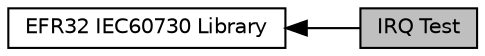 digraph "IRQ Test"
{
  edge [fontname="Helvetica",fontsize="10",labelfontname="Helvetica",labelfontsize="10"];
  node [fontname="Helvetica",fontsize="10",shape=box];
  rankdir=LR;
  Node2 [label="EFR32 IEC60730 Library",height=0.2,width=0.4,color="black", fillcolor="white", style="filled",URL="$group__efr32__iec60730.html",tooltip="EFR32 IEC60730 Library."];
  Node1 [label="IRQ Test",height=0.2,width=0.4,color="black", fillcolor="grey75", style="filled", fontcolor="black",tooltip="Verifies interrupt frequency is within bounds."];
  Node2->Node1 [shape=plaintext, dir="back", style="solid"];
}
